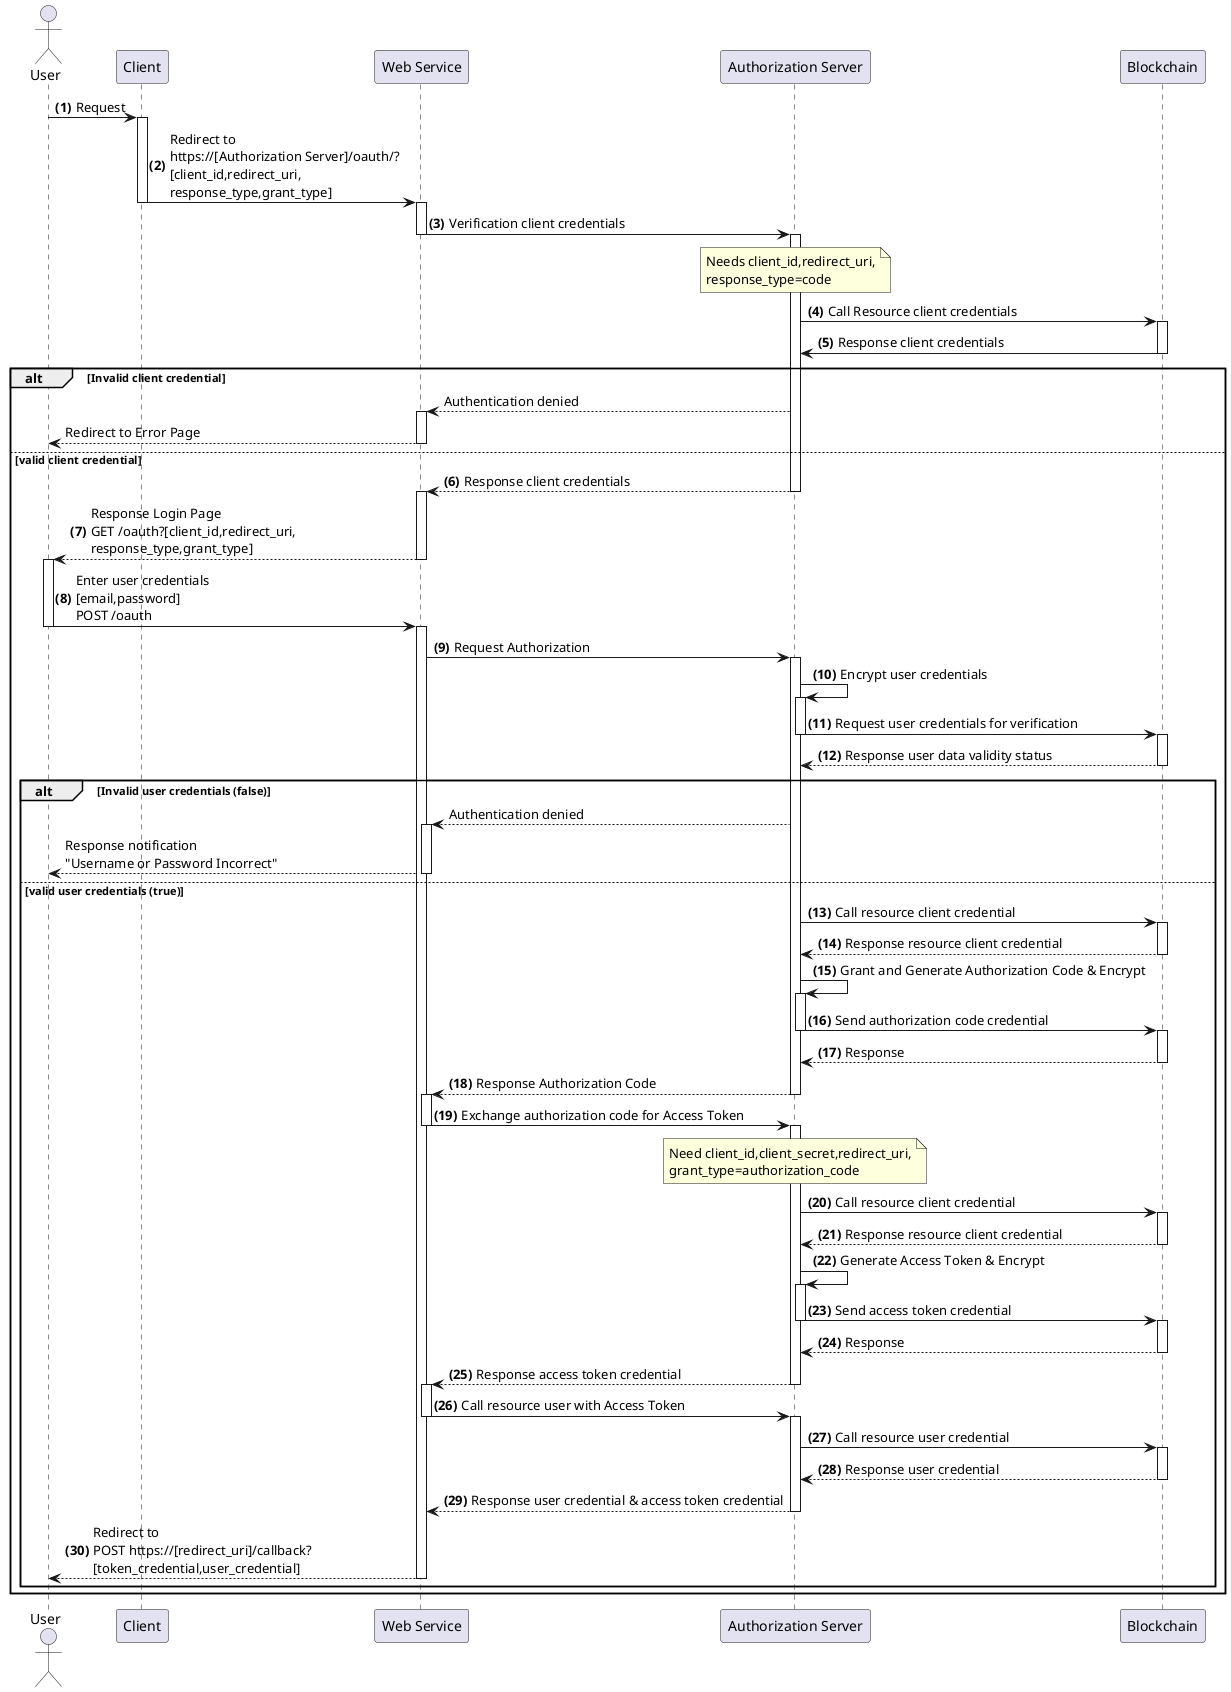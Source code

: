 @startuml
actor User
autonumber "<b>(0)"
"User" -> "Client" ++: Request 
"Client" -> "Web Service" --++: Redirect to\nhttps://[Authorization Server]/oauth/?\n[client_id,redirect_uri,\nresponse_type,grant_type]
"Web Service" -> "Authorization Server" --++: Verification client credentials
note over "Authorization Server": Needs client_id,redirect_uri,\nresponse_type=code
"Authorization Server" -> "Blockchain" ++: Call Resource client credentials
"Blockchain" -> "Authorization Server" --: Response client credentials
alt Invalid client credential
    autonumber stop
    "Authorization Server" --> "Web Service" ++: Authentication denied
    "Web Service" --> "User" --: Redirect to Error Page 
else valid client credential
    autonumber resume
    "Authorization Server" --> "Web Service" --++: Response client credentials
    "Web Service" --> "User" --++: Response Login Page\nGET /oauth?[client_id,redirect_uri,\nresponse_type,grant_type]
    "User" -> "Web Service" --++: Enter user credentials\n[email,password]\nPOST /oauth
    "Web Service" -> "Authorization Server" ++: Request Authorization
    "Authorization Server" -> "Authorization Server" ++: Encrypt user credentials
    "Authorization Server" -> "Blockchain" --++: Request user credentials for verification
    "Blockchain" --> "Authorization Server" --: Response user data validity status
    alt Invalid user credentials (false)
        autonumber stop
        "Authorization Server" --> "Web Service" ++: Authentication denied
        "Web Service" --> "User" --: Response notification\n"Username or Password Incorrect"
    else valid user credentials (true)
        autonumber resume
        "Authorization Server" -> "Blockchain" ++: Call resource client credential
        "Blockchain" --> "Authorization Server" --: Response resource client credential
        "Authorization Server" -> "Authorization Server" ++: Grant and Generate Authorization Code & Encrypt
        "Authorization Server" -> "Blockchain" --++: Send authorization code credential
        "Blockchain" --> "Authorization Server" --: Response 
        "Authorization Server" --> "Web Service" --++: Response Authorization Code
        "Web Service" -> "Authorization Server" --++: Exchange authorization code for Access Token
        note over "Authorization Server": Need client_id,client_secret,redirect_uri,\ngrant_type=authorization_code
        "Authorization Server" -> "Blockchain" ++: Call resource client credential
        "Blockchain" --> "Authorization Server" --: Response resource client credential
        "Authorization Server" -> "Authorization Server" ++: Generate Access Token & Encrypt
        "Authorization Server" -> "Blockchain" --++: Send access token credential
        "Blockchain" --> "Authorization Server" --: Response 
        "Authorization Server" --> "Web Service" --++: Response access token credential
        "Web Service" -> "Authorization Server" --++: Call resource user with Access Token
        "Authorization Server" -> "Blockchain" ++: Call resource user credential
        "Blockchain" --> "Authorization Server" --: Response user credential
        "Authorization Server" --> "Web Service" --: Response user credential & access token credential
        "Web Service" --> "User" --: Redirect to \nPOST https://[redirect_uri]/callback?\n[token_credential,user_credential]
    end
end



@enduml